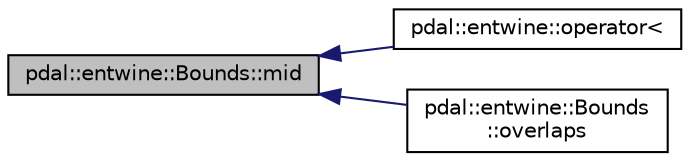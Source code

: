 digraph "pdal::entwine::Bounds::mid"
{
  edge [fontname="Helvetica",fontsize="10",labelfontname="Helvetica",labelfontsize="10"];
  node [fontname="Helvetica",fontsize="10",shape=record];
  rankdir="LR";
  Node1 [label="pdal::entwine::Bounds::mid",height=0.2,width=0.4,color="black", fillcolor="grey75", style="filled", fontcolor="black"];
  Node1 -> Node2 [dir="back",color="midnightblue",fontsize="10",style="solid",fontname="Helvetica"];
  Node2 [label="pdal::entwine::operator\<",height=0.2,width=0.4,color="black", fillcolor="white", style="filled",URL="$namespacepdal_1_1entwine.html#ade185d5e76a66f28a57c8c01af6e40e5"];
  Node1 -> Node3 [dir="back",color="midnightblue",fontsize="10",style="solid",fontname="Helvetica"];
  Node3 [label="pdal::entwine::Bounds\l::overlaps",height=0.2,width=0.4,color="black", fillcolor="white", style="filled",URL="$classpdal_1_1entwine_1_1Bounds.html#a04e9e4a92041136472a51be08303abd8"];
}
